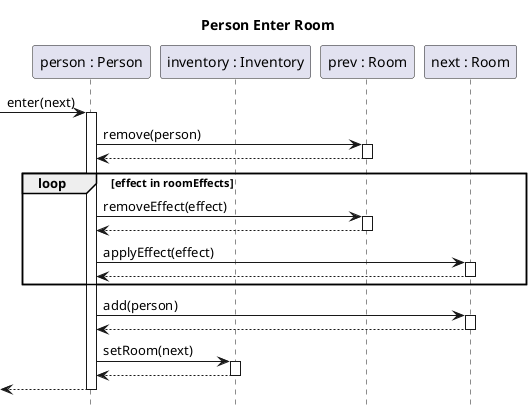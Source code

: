 @startuml person-enter-room
title Person Enter Room
hide footbox
skinparam SequenceReferenceBackgroundColor white
autoactivate on

participant "person : Person" as person
participant "inventory : Inventory" as inv
participant "prev : Room" as prev
participant "next : Room" as next

[-> person : enter(next)
	person -> prev : remove(person)
	return
	loop effect in roomEffects 
		person -> prev : removeEffect(effect)
		return
		person -> next : applyEffect(effect)
		return
	end
	person -> next : add(person)
	return
	person -> inv : setRoom(next)
	return
return
@enduml